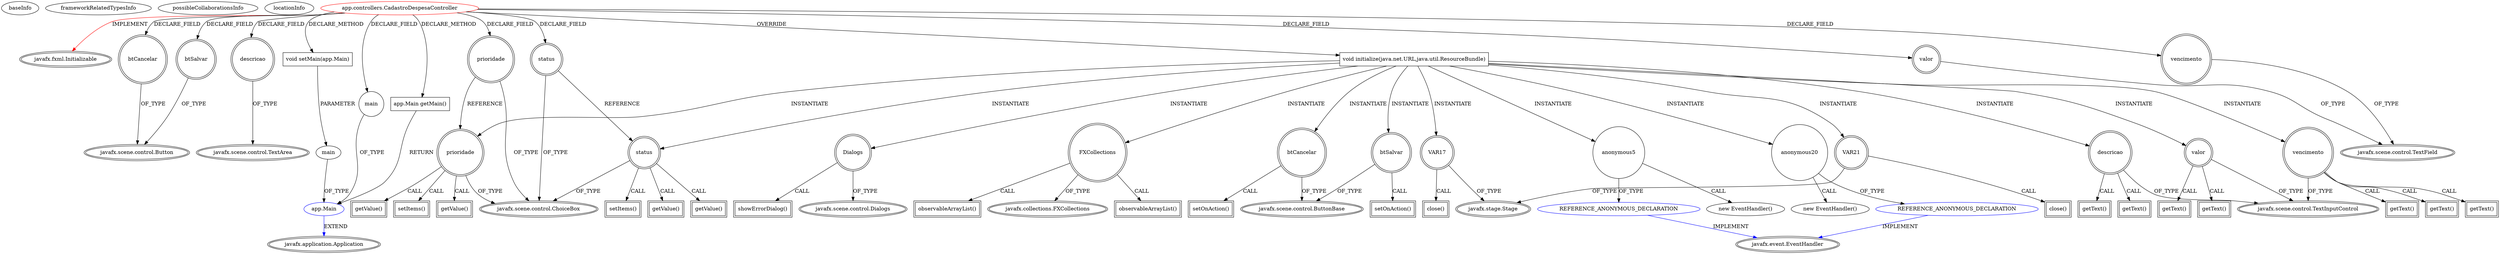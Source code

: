 digraph {
baseInfo[graphId=2506,category="extension_graph",isAnonymous=false,possibleRelation=true]
frameworkRelatedTypesInfo[0="javafx.fxml.Initializable"]
possibleCollaborationsInfo[0="2506~OVERRIDING_METHOD_DECLARATION-INSTANTIATION-~javafx.fxml.Initializable ~javafx.event.EventHandler ~false~true",1="2506~CLIENT_METHOD_DECLARATION-PARAMETER_DECLARATION-CLIENT_METHOD_DECLARATION-RETURN_TYPE-FIELD_DECLARATION-~javafx.fxml.Initializable ~javafx.application.Application ~false~false"]
locationInfo[projectName="diogocs1-FPessoais",filePath="/diogocs1-FPessoais/FPessoais-master/FinancasPessoais/src/app/controllers/CadastroDespesaController.java",contextSignature="CadastroDespesaController",graphId="2506"]
0[label="app.controllers.CadastroDespesaController",vertexType="ROOT_CLIENT_CLASS_DECLARATION",isFrameworkType=false,color=red]
1[label="javafx.fxml.Initializable",vertexType="FRAMEWORK_INTERFACE_TYPE",isFrameworkType=true,peripheries=2]
2[label="btCancelar",vertexType="FIELD_DECLARATION",isFrameworkType=true,peripheries=2,shape=circle]
3[label="javafx.scene.control.Button",vertexType="FRAMEWORK_CLASS_TYPE",isFrameworkType=true,peripheries=2]
4[label="btSalvar",vertexType="FIELD_DECLARATION",isFrameworkType=true,peripheries=2,shape=circle]
6[label="descricao",vertexType="FIELD_DECLARATION",isFrameworkType=true,peripheries=2,shape=circle]
7[label="javafx.scene.control.TextArea",vertexType="FRAMEWORK_CLASS_TYPE",isFrameworkType=true,peripheries=2]
8[label="main",vertexType="FIELD_DECLARATION",isFrameworkType=false,shape=circle]
9[label="app.Main",vertexType="REFERENCE_CLIENT_CLASS_DECLARATION",isFrameworkType=false,color=blue]
10[label="javafx.application.Application",vertexType="FRAMEWORK_CLASS_TYPE",isFrameworkType=true,peripheries=2]
11[label="prioridade",vertexType="FIELD_DECLARATION",isFrameworkType=true,peripheries=2,shape=circle]
12[label="javafx.scene.control.ChoiceBox",vertexType="FRAMEWORK_CLASS_TYPE",isFrameworkType=true,peripheries=2]
13[label="status",vertexType="FIELD_DECLARATION",isFrameworkType=true,peripheries=2,shape=circle]
15[label="valor",vertexType="FIELD_DECLARATION",isFrameworkType=true,peripheries=2,shape=circle]
16[label="javafx.scene.control.TextField",vertexType="FRAMEWORK_CLASS_TYPE",isFrameworkType=true,peripheries=2]
17[label="vencimento",vertexType="FIELD_DECLARATION",isFrameworkType=true,peripheries=2,shape=circle]
19[label="void initialize(java.net.URL,java.util.ResourceBundle)",vertexType="OVERRIDING_METHOD_DECLARATION",isFrameworkType=false,shape=box]
20[label="prioridade",vertexType="VARIABLE_EXPRESION",isFrameworkType=true,peripheries=2,shape=circle]
21[label="setItems()",vertexType="INSIDE_CALL",isFrameworkType=true,peripheries=2,shape=box]
23[label="FXCollections",vertexType="VARIABLE_EXPRESION",isFrameworkType=true,peripheries=2,shape=circle]
25[label="javafx.collections.FXCollections",vertexType="FRAMEWORK_CLASS_TYPE",isFrameworkType=true,peripheries=2]
24[label="observableArrayList()",vertexType="INSIDE_CALL",isFrameworkType=true,peripheries=2,shape=box]
26[label="status",vertexType="VARIABLE_EXPRESION",isFrameworkType=true,peripheries=2,shape=circle]
27[label="setItems()",vertexType="INSIDE_CALL",isFrameworkType=true,peripheries=2,shape=box]
30[label="observableArrayList()",vertexType="INSIDE_CALL",isFrameworkType=true,peripheries=2,shape=box]
31[label="btSalvar",vertexType="VARIABLE_EXPRESION",isFrameworkType=true,peripheries=2,shape=circle]
33[label="javafx.scene.control.ButtonBase",vertexType="FRAMEWORK_CLASS_TYPE",isFrameworkType=true,peripheries=2]
32[label="setOnAction()",vertexType="INSIDE_CALL",isFrameworkType=true,peripheries=2,shape=box]
35[label="anonymous5",vertexType="VARIABLE_EXPRESION",isFrameworkType=false,shape=circle]
36[label="REFERENCE_ANONYMOUS_DECLARATION",vertexType="REFERENCE_ANONYMOUS_DECLARATION",isFrameworkType=false,color=blue]
37[label="javafx.event.EventHandler",vertexType="FRAMEWORK_INTERFACE_TYPE",isFrameworkType=true,peripheries=2]
34[label="new EventHandler()",vertexType="CONSTRUCTOR_CALL",isFrameworkType=false]
38[label="vencimento",vertexType="VARIABLE_EXPRESION",isFrameworkType=true,peripheries=2,shape=circle]
40[label="javafx.scene.control.TextInputControl",vertexType="FRAMEWORK_CLASS_TYPE",isFrameworkType=true,peripheries=2]
39[label="getText()",vertexType="INSIDE_CALL",isFrameworkType=true,peripheries=2,shape=box]
41[label="descricao",vertexType="VARIABLE_EXPRESION",isFrameworkType=true,peripheries=2,shape=circle]
42[label="getText()",vertexType="INSIDE_CALL",isFrameworkType=true,peripheries=2,shape=box]
45[label="getText()",vertexType="INSIDE_CALL",isFrameworkType=true,peripheries=2,shape=box]
47[label="getValue()",vertexType="INSIDE_CALL",isFrameworkType=true,peripheries=2,shape=box]
49[label="getValue()",vertexType="INSIDE_CALL",isFrameworkType=true,peripheries=2,shape=box]
50[label="valor",vertexType="VARIABLE_EXPRESION",isFrameworkType=true,peripheries=2,shape=circle]
51[label="getText()",vertexType="INSIDE_CALL",isFrameworkType=true,peripheries=2,shape=box]
54[label="getText()",vertexType="INSIDE_CALL",isFrameworkType=true,peripheries=2,shape=box]
56[label="getText()",vertexType="INSIDE_CALL",isFrameworkType=true,peripheries=2,shape=box]
58[label="getValue()",vertexType="INSIDE_CALL",isFrameworkType=true,peripheries=2,shape=box]
60[label="getValue()",vertexType="INSIDE_CALL",isFrameworkType=true,peripheries=2,shape=box]
62[label="getText()",vertexType="INSIDE_CALL",isFrameworkType=true,peripheries=2,shape=box]
63[label="VAR17",vertexType="VARIABLE_EXPRESION",isFrameworkType=true,peripheries=2,shape=circle]
65[label="javafx.stage.Stage",vertexType="FRAMEWORK_CLASS_TYPE",isFrameworkType=true,peripheries=2]
64[label="close()",vertexType="INSIDE_CALL",isFrameworkType=true,peripheries=2,shape=box]
66[label="Dialogs",vertexType="VARIABLE_EXPRESION",isFrameworkType=true,peripheries=2,shape=circle]
68[label="javafx.scene.control.Dialogs",vertexType="FRAMEWORK_CLASS_TYPE",isFrameworkType=true,peripheries=2]
67[label="showErrorDialog()",vertexType="INSIDE_CALL",isFrameworkType=true,peripheries=2,shape=box]
69[label="btCancelar",vertexType="VARIABLE_EXPRESION",isFrameworkType=true,peripheries=2,shape=circle]
70[label="setOnAction()",vertexType="INSIDE_CALL",isFrameworkType=true,peripheries=2,shape=box]
73[label="anonymous20",vertexType="VARIABLE_EXPRESION",isFrameworkType=false,shape=circle]
74[label="REFERENCE_ANONYMOUS_DECLARATION",vertexType="REFERENCE_ANONYMOUS_DECLARATION",isFrameworkType=false,color=blue]
72[label="new EventHandler()",vertexType="CONSTRUCTOR_CALL",isFrameworkType=false]
76[label="VAR21",vertexType="VARIABLE_EXPRESION",isFrameworkType=true,peripheries=2,shape=circle]
77[label="close()",vertexType="INSIDE_CALL",isFrameworkType=true,peripheries=2,shape=box]
79[label="app.Main getMain()",vertexType="CLIENT_METHOD_DECLARATION",isFrameworkType=false,shape=box]
81[label="void setMain(app.Main)",vertexType="CLIENT_METHOD_DECLARATION",isFrameworkType=false,shape=box]
82[label="main",vertexType="PARAMETER_DECLARATION",isFrameworkType=false]
0->1[label="IMPLEMENT",color=red]
0->2[label="DECLARE_FIELD"]
2->3[label="OF_TYPE"]
0->4[label="DECLARE_FIELD"]
4->3[label="OF_TYPE"]
0->6[label="DECLARE_FIELD"]
6->7[label="OF_TYPE"]
0->8[label="DECLARE_FIELD"]
9->10[label="EXTEND",color=blue]
8->9[label="OF_TYPE"]
0->11[label="DECLARE_FIELD"]
11->12[label="OF_TYPE"]
0->13[label="DECLARE_FIELD"]
13->12[label="OF_TYPE"]
0->15[label="DECLARE_FIELD"]
15->16[label="OF_TYPE"]
0->17[label="DECLARE_FIELD"]
17->16[label="OF_TYPE"]
0->19[label="OVERRIDE"]
19->20[label="INSTANTIATE"]
11->20[label="REFERENCE"]
20->12[label="OF_TYPE"]
20->21[label="CALL"]
19->23[label="INSTANTIATE"]
23->25[label="OF_TYPE"]
23->24[label="CALL"]
19->26[label="INSTANTIATE"]
13->26[label="REFERENCE"]
26->12[label="OF_TYPE"]
26->27[label="CALL"]
23->30[label="CALL"]
19->31[label="INSTANTIATE"]
31->33[label="OF_TYPE"]
31->32[label="CALL"]
19->35[label="INSTANTIATE"]
36->37[label="IMPLEMENT",color=blue]
35->36[label="OF_TYPE"]
35->34[label="CALL"]
19->38[label="INSTANTIATE"]
38->40[label="OF_TYPE"]
38->39[label="CALL"]
19->41[label="INSTANTIATE"]
41->40[label="OF_TYPE"]
41->42[label="CALL"]
38->45[label="CALL"]
20->47[label="CALL"]
26->49[label="CALL"]
19->50[label="INSTANTIATE"]
50->40[label="OF_TYPE"]
50->51[label="CALL"]
41->54[label="CALL"]
38->56[label="CALL"]
20->58[label="CALL"]
26->60[label="CALL"]
50->62[label="CALL"]
19->63[label="INSTANTIATE"]
63->65[label="OF_TYPE"]
63->64[label="CALL"]
19->66[label="INSTANTIATE"]
66->68[label="OF_TYPE"]
66->67[label="CALL"]
19->69[label="INSTANTIATE"]
69->33[label="OF_TYPE"]
69->70[label="CALL"]
19->73[label="INSTANTIATE"]
74->37[label="IMPLEMENT",color=blue]
73->74[label="OF_TYPE"]
73->72[label="CALL"]
19->76[label="INSTANTIATE"]
76->65[label="OF_TYPE"]
76->77[label="CALL"]
0->79[label="DECLARE_METHOD"]
79->9[label="RETURN"]
0->81[label="DECLARE_METHOD"]
82->9[label="OF_TYPE"]
81->82[label="PARAMETER"]
}
